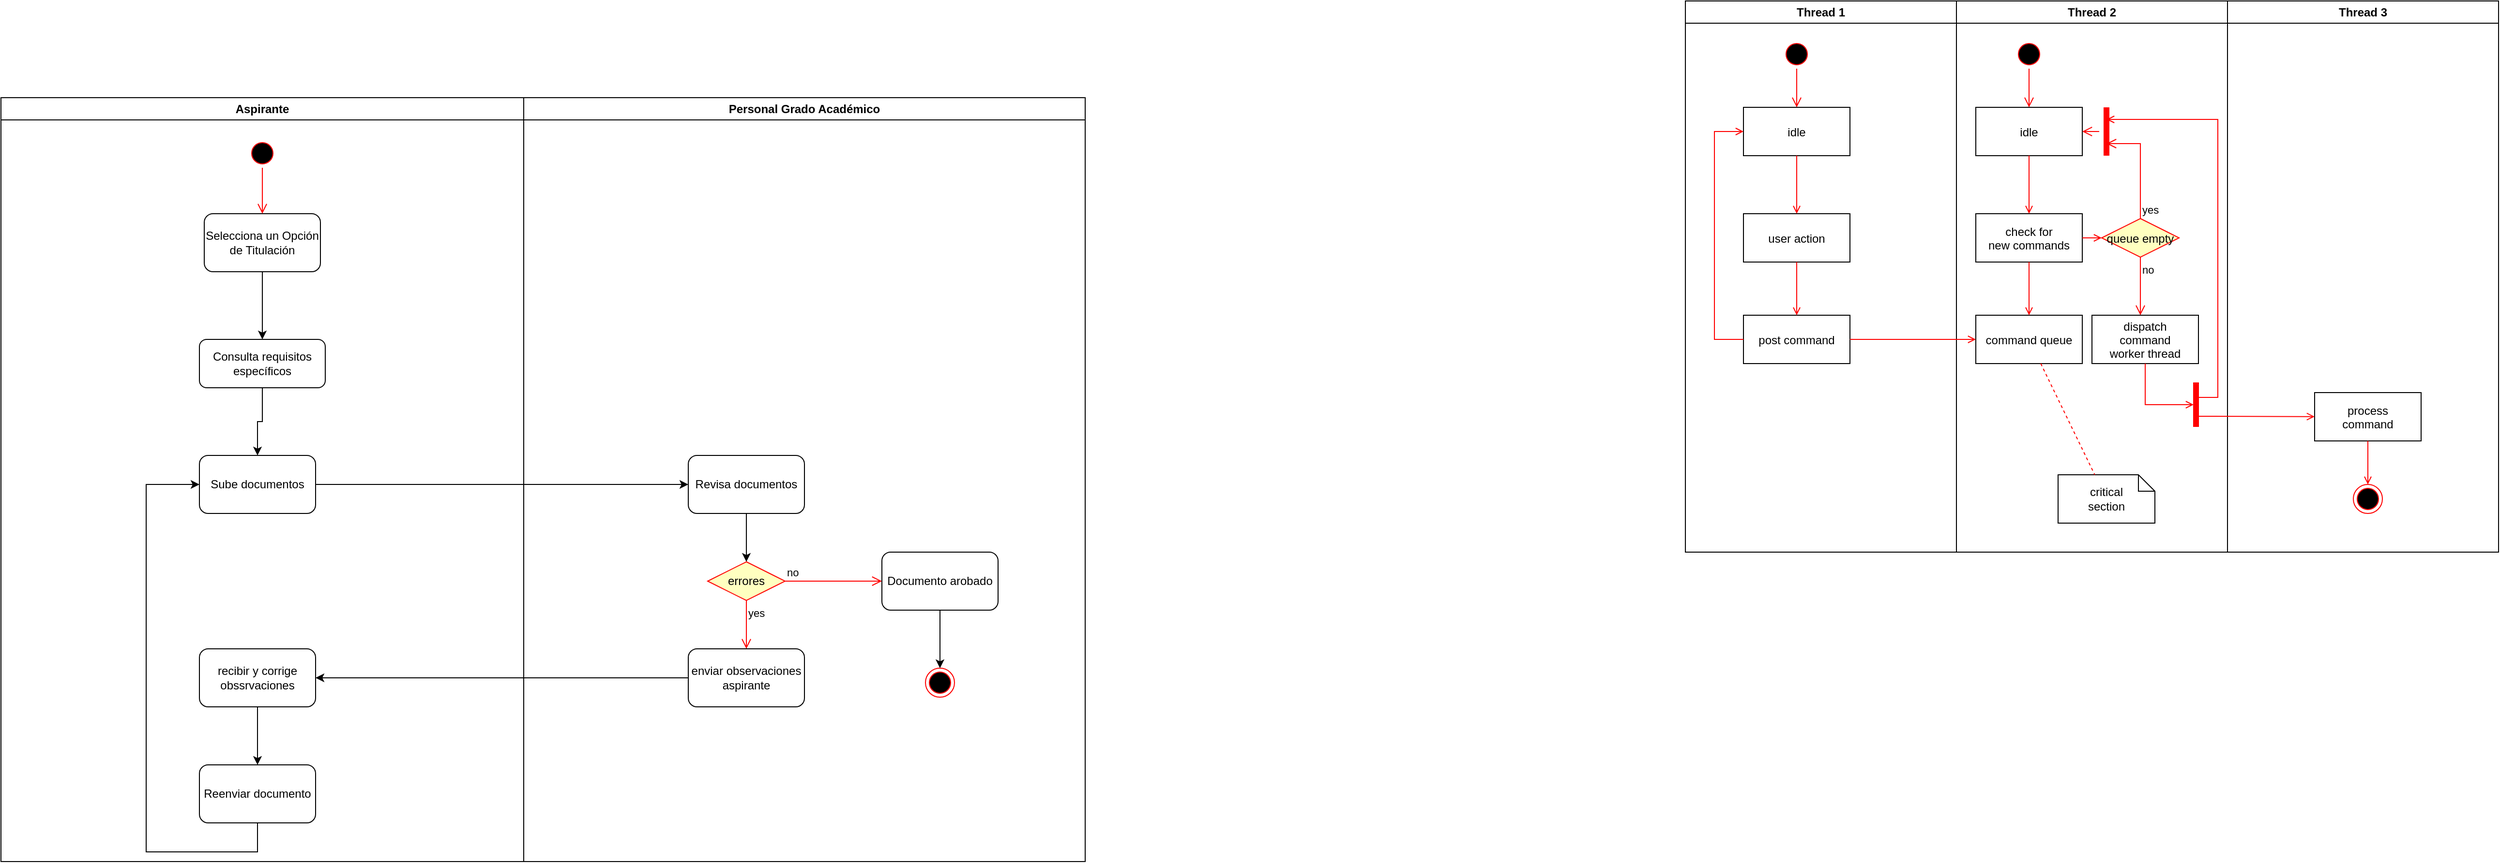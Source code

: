 <mxfile version="24.9.1">
  <diagram name="Page-1" id="e7e014a7-5840-1c2e-5031-d8a46d1fe8dd">
    <mxGraphModel dx="2856" dy="911" grid="1" gridSize="10" guides="1" tooltips="1" connect="1" arrows="1" fold="1" page="1" pageScale="1" pageWidth="1169" pageHeight="826" background="none" math="0" shadow="0">
      <root>
        <mxCell id="0" />
        <mxCell id="1" parent="0" />
        <mxCell id="2" value="Thread 1" style="swimlane;whiteSpace=wrap" parent="1" vertex="1">
          <mxGeometry x="670" y="70" width="280" height="570" as="geometry">
            <mxRectangle x="164.5" y="128" width="90" height="30" as="alternateBounds" />
          </mxGeometry>
        </mxCell>
        <mxCell id="5" value="" style="ellipse;shape=startState;fillColor=#000000;strokeColor=#ff0000;" parent="2" vertex="1">
          <mxGeometry x="100" y="40" width="30" height="30" as="geometry" />
        </mxCell>
        <mxCell id="6" value="" style="edgeStyle=elbowEdgeStyle;elbow=horizontal;verticalAlign=bottom;endArrow=open;endSize=8;strokeColor=#FF0000;endFill=1;rounded=0" parent="2" source="5" target="7" edge="1">
          <mxGeometry x="100" y="40" as="geometry">
            <mxPoint x="115" y="110" as="targetPoint" />
          </mxGeometry>
        </mxCell>
        <mxCell id="7" value="idle" style="" parent="2" vertex="1">
          <mxGeometry x="60" y="110" width="110" height="50" as="geometry" />
        </mxCell>
        <mxCell id="8" value="user action" style="" parent="2" vertex="1">
          <mxGeometry x="60" y="220" width="110" height="50" as="geometry" />
        </mxCell>
        <mxCell id="9" value="" style="endArrow=open;strokeColor=#FF0000;endFill=1;rounded=0" parent="2" source="7" target="8" edge="1">
          <mxGeometry relative="1" as="geometry" />
        </mxCell>
        <mxCell id="10" value="post command" style="" parent="2" vertex="1">
          <mxGeometry x="60" y="325" width="110" height="50" as="geometry" />
        </mxCell>
        <mxCell id="11" value="" style="endArrow=open;strokeColor=#FF0000;endFill=1;rounded=0" parent="2" source="8" target="10" edge="1">
          <mxGeometry relative="1" as="geometry" />
        </mxCell>
        <mxCell id="12" value="" style="edgeStyle=elbowEdgeStyle;elbow=horizontal;strokeColor=#FF0000;endArrow=open;endFill=1;rounded=0" parent="2" source="10" target="7" edge="1">
          <mxGeometry width="100" height="100" relative="1" as="geometry">
            <mxPoint x="160" y="290" as="sourcePoint" />
            <mxPoint x="260" y="190" as="targetPoint" />
            <Array as="points">
              <mxPoint x="30" y="250" />
            </Array>
          </mxGeometry>
        </mxCell>
        <mxCell id="3" value="Thread 2" style="swimlane;whiteSpace=wrap" parent="1" vertex="1">
          <mxGeometry x="950" y="70" width="280" height="570" as="geometry">
            <mxRectangle x="444.5" y="128" width="90" height="30" as="alternateBounds" />
          </mxGeometry>
        </mxCell>
        <mxCell id="13" value="" style="ellipse;shape=startState;fillColor=#000000;strokeColor=#ff0000;" parent="3" vertex="1">
          <mxGeometry x="60" y="40" width="30" height="30" as="geometry" />
        </mxCell>
        <mxCell id="14" value="" style="edgeStyle=elbowEdgeStyle;elbow=horizontal;verticalAlign=bottom;endArrow=open;endSize=8;strokeColor=#FF0000;endFill=1;rounded=0" parent="3" source="13" target="15" edge="1">
          <mxGeometry x="40" y="20" as="geometry">
            <mxPoint x="55" y="90" as="targetPoint" />
          </mxGeometry>
        </mxCell>
        <mxCell id="15" value="idle" style="" parent="3" vertex="1">
          <mxGeometry x="20" y="110" width="110" height="50" as="geometry" />
        </mxCell>
        <mxCell id="16" value="check for &#xa;new commands" style="" parent="3" vertex="1">
          <mxGeometry x="20" y="220" width="110" height="50" as="geometry" />
        </mxCell>
        <mxCell id="17" value="" style="endArrow=open;strokeColor=#FF0000;endFill=1;rounded=0" parent="3" source="15" target="16" edge="1">
          <mxGeometry relative="1" as="geometry" />
        </mxCell>
        <mxCell id="18" value="command queue" style="" parent="3" vertex="1">
          <mxGeometry x="20" y="325" width="110" height="50" as="geometry" />
        </mxCell>
        <mxCell id="19" value="" style="endArrow=open;strokeColor=#FF0000;endFill=1;rounded=0" parent="3" source="16" target="18" edge="1">
          <mxGeometry relative="1" as="geometry" />
        </mxCell>
        <mxCell id="21" value="queue empty" style="rhombus;fillColor=#ffffc0;strokeColor=#ff0000;" parent="3" vertex="1">
          <mxGeometry x="150" y="225" width="80" height="40" as="geometry" />
        </mxCell>
        <mxCell id="22" value="yes" style="edgeStyle=elbowEdgeStyle;elbow=horizontal;align=left;verticalAlign=bottom;endArrow=open;endSize=8;strokeColor=#FF0000;exitX=0.5;exitY=0;endFill=1;rounded=0;entryX=0.75;entryY=0.5;entryPerimeter=0" parent="3" source="21" target="25" edge="1">
          <mxGeometry x="-1" relative="1" as="geometry">
            <mxPoint x="160" y="150" as="targetPoint" />
            <Array as="points">
              <mxPoint x="190" y="180" />
            </Array>
          </mxGeometry>
        </mxCell>
        <mxCell id="23" value="no" style="edgeStyle=elbowEdgeStyle;elbow=horizontal;align=left;verticalAlign=top;endArrow=open;endSize=8;strokeColor=#FF0000;endFill=1;rounded=0" parent="3" source="21" target="30" edge="1">
          <mxGeometry x="-1" relative="1" as="geometry">
            <mxPoint x="190" y="305" as="targetPoint" />
          </mxGeometry>
        </mxCell>
        <mxCell id="24" value="" style="endArrow=open;strokeColor=#FF0000;endFill=1;rounded=0" parent="3" source="16" target="21" edge="1">
          <mxGeometry relative="1" as="geometry" />
        </mxCell>
        <mxCell id="25" value="" style="shape=line;strokeWidth=6;strokeColor=#ff0000;rotation=90" parent="3" vertex="1">
          <mxGeometry x="130" y="127.5" width="50" height="15" as="geometry" />
        </mxCell>
        <mxCell id="26" value="" style="edgeStyle=elbowEdgeStyle;elbow=horizontal;verticalAlign=bottom;endArrow=open;endSize=8;strokeColor=#FF0000;endFill=1;rounded=0" parent="3" source="25" target="15" edge="1">
          <mxGeometry x="130" y="90" as="geometry">
            <mxPoint x="230" y="140" as="targetPoint" />
          </mxGeometry>
        </mxCell>
        <mxCell id="30" value="dispatch&#xa;command&#xa;worker thread" style="" parent="3" vertex="1">
          <mxGeometry x="140" y="325" width="110" height="50" as="geometry" />
        </mxCell>
        <mxCell id="31" value="critical&#xa;section" style="shape=note;whiteSpace=wrap;size=17" parent="3" vertex="1">
          <mxGeometry x="105" y="490" width="100" height="50" as="geometry" />
        </mxCell>
        <mxCell id="32" value="" style="endArrow=none;strokeColor=#FF0000;endFill=0;rounded=0;dashed=1" parent="3" source="18" target="31" edge="1">
          <mxGeometry relative="1" as="geometry" />
        </mxCell>
        <mxCell id="34" value="" style="whiteSpace=wrap;strokeColor=#FF0000;fillColor=#FF0000" parent="3" vertex="1">
          <mxGeometry x="245" y="395" width="5" height="45" as="geometry" />
        </mxCell>
        <mxCell id="41" value="" style="edgeStyle=elbowEdgeStyle;elbow=horizontal;entryX=0;entryY=0.5;strokeColor=#FF0000;endArrow=open;endFill=1;rounded=0" parent="3" source="30" target="34" edge="1">
          <mxGeometry width="100" height="100" relative="1" as="geometry">
            <mxPoint x="60" y="480" as="sourcePoint" />
            <mxPoint x="160" y="380" as="targetPoint" />
            <Array as="points">
              <mxPoint x="195" y="400" />
            </Array>
          </mxGeometry>
        </mxCell>
        <mxCell id="4" value="Thread 3" style="swimlane;whiteSpace=wrap" parent="1" vertex="1">
          <mxGeometry x="1230" y="70" width="280" height="570" as="geometry" />
        </mxCell>
        <mxCell id="33" value="process&#xa;command" style="" parent="4" vertex="1">
          <mxGeometry x="90" y="405" width="110" height="50" as="geometry" />
        </mxCell>
        <mxCell id="35" value="" style="edgeStyle=elbowEdgeStyle;elbow=horizontal;strokeColor=#FF0000;endArrow=open;endFill=1;rounded=0;entryX=0.25;entryY=0.5;entryPerimeter=0" parent="4" target="25" edge="1">
          <mxGeometry width="100" height="100" relative="1" as="geometry">
            <mxPoint x="-30" y="410" as="sourcePoint" />
            <mxPoint x="-120" y="120" as="targetPoint" />
            <Array as="points">
              <mxPoint x="-10" y="135" />
            </Array>
          </mxGeometry>
        </mxCell>
        <mxCell id="37" value="" style="edgeStyle=none;strokeColor=#FF0000;endArrow=open;endFill=1;rounded=0" parent="4" target="33" edge="1">
          <mxGeometry width="100" height="100" relative="1" as="geometry">
            <mxPoint x="-30" y="429.5" as="sourcePoint" />
            <mxPoint x="90" y="429.5" as="targetPoint" />
          </mxGeometry>
        </mxCell>
        <mxCell id="38" value="" style="ellipse;shape=endState;fillColor=#000000;strokeColor=#ff0000" parent="4" vertex="1">
          <mxGeometry x="130" y="500" width="30" height="30" as="geometry" />
        </mxCell>
        <mxCell id="39" value="" style="endArrow=open;strokeColor=#FF0000;endFill=1;rounded=0" parent="4" source="33" target="38" edge="1">
          <mxGeometry relative="1" as="geometry" />
        </mxCell>
        <mxCell id="20" value="" style="endArrow=open;strokeColor=#FF0000;endFill=1;rounded=0" parent="1" source="10" target="18" edge="1">
          <mxGeometry relative="1" as="geometry" />
        </mxCell>
        <mxCell id="hfIujMzKy7mJzXb3m5Cn-44" value="Aspirante" style="swimlane;whiteSpace=wrap;html=1;" vertex="1" parent="1">
          <mxGeometry x="-1070" y="170" width="540" height="790" as="geometry" />
        </mxCell>
        <mxCell id="hfIujMzKy7mJzXb3m5Cn-59" style="edgeStyle=orthogonalEdgeStyle;rounded=0;orthogonalLoop=1;jettySize=auto;html=1;entryX=0.5;entryY=0;entryDx=0;entryDy=0;" edge="1" parent="hfIujMzKy7mJzXb3m5Cn-44" source="hfIujMzKy7mJzXb3m5Cn-46" target="hfIujMzKy7mJzXb3m5Cn-49">
          <mxGeometry relative="1" as="geometry" />
        </mxCell>
        <mxCell id="hfIujMzKy7mJzXb3m5Cn-46" value="Selecciona un Opción de Titulación" style="rounded=1;whiteSpace=wrap;html=1;" vertex="1" parent="hfIujMzKy7mJzXb3m5Cn-44">
          <mxGeometry x="210" y="120" width="120" height="60" as="geometry" />
        </mxCell>
        <mxCell id="hfIujMzKy7mJzXb3m5Cn-47" value="" style="ellipse;html=1;shape=startState;fillColor=#000000;strokeColor=#ff0000;" vertex="1" parent="hfIujMzKy7mJzXb3m5Cn-44">
          <mxGeometry x="255" y="42.5" width="30" height="30" as="geometry" />
        </mxCell>
        <mxCell id="hfIujMzKy7mJzXb3m5Cn-48" value="" style="edgeStyle=orthogonalEdgeStyle;html=1;verticalAlign=bottom;endArrow=open;endSize=8;strokeColor=#ff0000;rounded=0;" edge="1" source="hfIujMzKy7mJzXb3m5Cn-47" parent="hfIujMzKy7mJzXb3m5Cn-44" target="hfIujMzKy7mJzXb3m5Cn-46">
          <mxGeometry relative="1" as="geometry">
            <mxPoint x="470" y="220" as="targetPoint" />
          </mxGeometry>
        </mxCell>
        <mxCell id="hfIujMzKy7mJzXb3m5Cn-60" style="edgeStyle=orthogonalEdgeStyle;rounded=0;orthogonalLoop=1;jettySize=auto;html=1;entryX=0.5;entryY=0;entryDx=0;entryDy=0;" edge="1" parent="hfIujMzKy7mJzXb3m5Cn-44" source="hfIujMzKy7mJzXb3m5Cn-49" target="hfIujMzKy7mJzXb3m5Cn-50">
          <mxGeometry relative="1" as="geometry" />
        </mxCell>
        <mxCell id="hfIujMzKy7mJzXb3m5Cn-49" value="Consulta requisitos específicos" style="rounded=1;whiteSpace=wrap;html=1;" vertex="1" parent="hfIujMzKy7mJzXb3m5Cn-44">
          <mxGeometry x="205" y="250" width="130" height="50" as="geometry" />
        </mxCell>
        <mxCell id="hfIujMzKy7mJzXb3m5Cn-50" value="Sube documentos" style="rounded=1;whiteSpace=wrap;html=1;" vertex="1" parent="hfIujMzKy7mJzXb3m5Cn-44">
          <mxGeometry x="205" y="370" width="120" height="60" as="geometry" />
        </mxCell>
        <mxCell id="hfIujMzKy7mJzXb3m5Cn-56" value="recibir y corrige obssrvaciones" style="rounded=1;whiteSpace=wrap;html=1;" vertex="1" parent="hfIujMzKy7mJzXb3m5Cn-44">
          <mxGeometry x="205" y="570" width="120" height="60" as="geometry" />
        </mxCell>
        <mxCell id="hfIujMzKy7mJzXb3m5Cn-64" style="edgeStyle=orthogonalEdgeStyle;rounded=0;orthogonalLoop=1;jettySize=auto;html=1;exitX=0.5;exitY=1;exitDx=0;exitDy=0;" edge="1" parent="hfIujMzKy7mJzXb3m5Cn-44" source="hfIujMzKy7mJzXb3m5Cn-56" target="hfIujMzKy7mJzXb3m5Cn-67">
          <mxGeometry relative="1" as="geometry" />
        </mxCell>
        <mxCell id="hfIujMzKy7mJzXb3m5Cn-68" style="edgeStyle=orthogonalEdgeStyle;rounded=0;orthogonalLoop=1;jettySize=auto;html=1;entryX=0;entryY=0.5;entryDx=0;entryDy=0;" edge="1" parent="hfIujMzKy7mJzXb3m5Cn-44" source="hfIujMzKy7mJzXb3m5Cn-67" target="hfIujMzKy7mJzXb3m5Cn-50">
          <mxGeometry relative="1" as="geometry">
            <Array as="points">
              <mxPoint x="265" y="780" />
              <mxPoint x="150" y="780" />
              <mxPoint x="150" y="400" />
            </Array>
          </mxGeometry>
        </mxCell>
        <mxCell id="hfIujMzKy7mJzXb3m5Cn-67" value="Reenviar documento" style="rounded=1;whiteSpace=wrap;html=1;" vertex="1" parent="hfIujMzKy7mJzXb3m5Cn-44">
          <mxGeometry x="205" y="690" width="120" height="60" as="geometry" />
        </mxCell>
        <mxCell id="hfIujMzKy7mJzXb3m5Cn-45" value="Personal Grado Académico" style="swimlane;whiteSpace=wrap;html=1;" vertex="1" parent="1">
          <mxGeometry x="-530" y="170" width="580" height="790" as="geometry" />
        </mxCell>
        <mxCell id="hfIujMzKy7mJzXb3m5Cn-62" style="edgeStyle=orthogonalEdgeStyle;rounded=0;orthogonalLoop=1;jettySize=auto;html=1;entryX=0.5;entryY=0;entryDx=0;entryDy=0;" edge="1" parent="hfIujMzKy7mJzXb3m5Cn-45" source="hfIujMzKy7mJzXb3m5Cn-51" target="hfIujMzKy7mJzXb3m5Cn-53">
          <mxGeometry relative="1" as="geometry" />
        </mxCell>
        <mxCell id="hfIujMzKy7mJzXb3m5Cn-51" value="Revisa documentos" style="rounded=1;whiteSpace=wrap;html=1;" vertex="1" parent="hfIujMzKy7mJzXb3m5Cn-45">
          <mxGeometry x="170" y="370" width="120" height="60" as="geometry" />
        </mxCell>
        <mxCell id="hfIujMzKy7mJzXb3m5Cn-53" value="errores" style="rhombus;whiteSpace=wrap;html=1;fontColor=#000000;fillColor=#ffffc0;strokeColor=#ff0000;" vertex="1" parent="hfIujMzKy7mJzXb3m5Cn-45">
          <mxGeometry x="190" y="480" width="80" height="40" as="geometry" />
        </mxCell>
        <mxCell id="hfIujMzKy7mJzXb3m5Cn-54" value="no" style="edgeStyle=orthogonalEdgeStyle;html=1;align=left;verticalAlign=bottom;endArrow=open;endSize=8;strokeColor=#ff0000;rounded=0;exitX=1;exitY=0.5;exitDx=0;exitDy=0;entryX=0;entryY=0.5;entryDx=0;entryDy=0;" edge="1" source="hfIujMzKy7mJzXb3m5Cn-53" parent="hfIujMzKy7mJzXb3m5Cn-45" target="hfIujMzKy7mJzXb3m5Cn-57">
          <mxGeometry x="-1" relative="1" as="geometry">
            <mxPoint x="540" y="500" as="targetPoint" />
          </mxGeometry>
        </mxCell>
        <mxCell id="hfIujMzKy7mJzXb3m5Cn-55" value="yes" style="edgeStyle=orthogonalEdgeStyle;html=1;align=left;verticalAlign=top;endArrow=open;endSize=8;strokeColor=#ff0000;rounded=0;exitX=0.5;exitY=1;exitDx=0;exitDy=0;" edge="1" source="hfIujMzKy7mJzXb3m5Cn-53" parent="hfIujMzKy7mJzXb3m5Cn-45" target="hfIujMzKy7mJzXb3m5Cn-52">
          <mxGeometry x="-1" relative="1" as="geometry">
            <mxPoint x="360.12" y="610" as="targetPoint" />
            <mxPoint x="310.002" y="530.059" as="sourcePoint" />
          </mxGeometry>
        </mxCell>
        <mxCell id="hfIujMzKy7mJzXb3m5Cn-52" value="enviar observaciones aspirante" style="rounded=1;whiteSpace=wrap;html=1;" vertex="1" parent="hfIujMzKy7mJzXb3m5Cn-45">
          <mxGeometry x="170" y="570" width="120" height="60" as="geometry" />
        </mxCell>
        <mxCell id="hfIujMzKy7mJzXb3m5Cn-66" style="edgeStyle=orthogonalEdgeStyle;rounded=0;orthogonalLoop=1;jettySize=auto;html=1;" edge="1" parent="hfIujMzKy7mJzXb3m5Cn-45" source="hfIujMzKy7mJzXb3m5Cn-57" target="hfIujMzKy7mJzXb3m5Cn-65">
          <mxGeometry relative="1" as="geometry" />
        </mxCell>
        <mxCell id="hfIujMzKy7mJzXb3m5Cn-57" value="Documento arobado" style="rounded=1;whiteSpace=wrap;html=1;" vertex="1" parent="hfIujMzKy7mJzXb3m5Cn-45">
          <mxGeometry x="370" y="470" width="120" height="60" as="geometry" />
        </mxCell>
        <mxCell id="hfIujMzKy7mJzXb3m5Cn-65" value="" style="ellipse;html=1;shape=endState;fillColor=#000000;strokeColor=#ff0000;" vertex="1" parent="hfIujMzKy7mJzXb3m5Cn-45">
          <mxGeometry x="415" y="590" width="30" height="30" as="geometry" />
        </mxCell>
        <mxCell id="hfIujMzKy7mJzXb3m5Cn-61" style="edgeStyle=orthogonalEdgeStyle;rounded=0;orthogonalLoop=1;jettySize=auto;html=1;entryX=0;entryY=0.5;entryDx=0;entryDy=0;" edge="1" parent="1" source="hfIujMzKy7mJzXb3m5Cn-50" target="hfIujMzKy7mJzXb3m5Cn-51">
          <mxGeometry relative="1" as="geometry" />
        </mxCell>
        <mxCell id="hfIujMzKy7mJzXb3m5Cn-63" style="edgeStyle=orthogonalEdgeStyle;rounded=0;orthogonalLoop=1;jettySize=auto;html=1;entryX=1;entryY=0.5;entryDx=0;entryDy=0;" edge="1" parent="1" source="hfIujMzKy7mJzXb3m5Cn-52" target="hfIujMzKy7mJzXb3m5Cn-56">
          <mxGeometry relative="1" as="geometry" />
        </mxCell>
      </root>
    </mxGraphModel>
  </diagram>
</mxfile>
